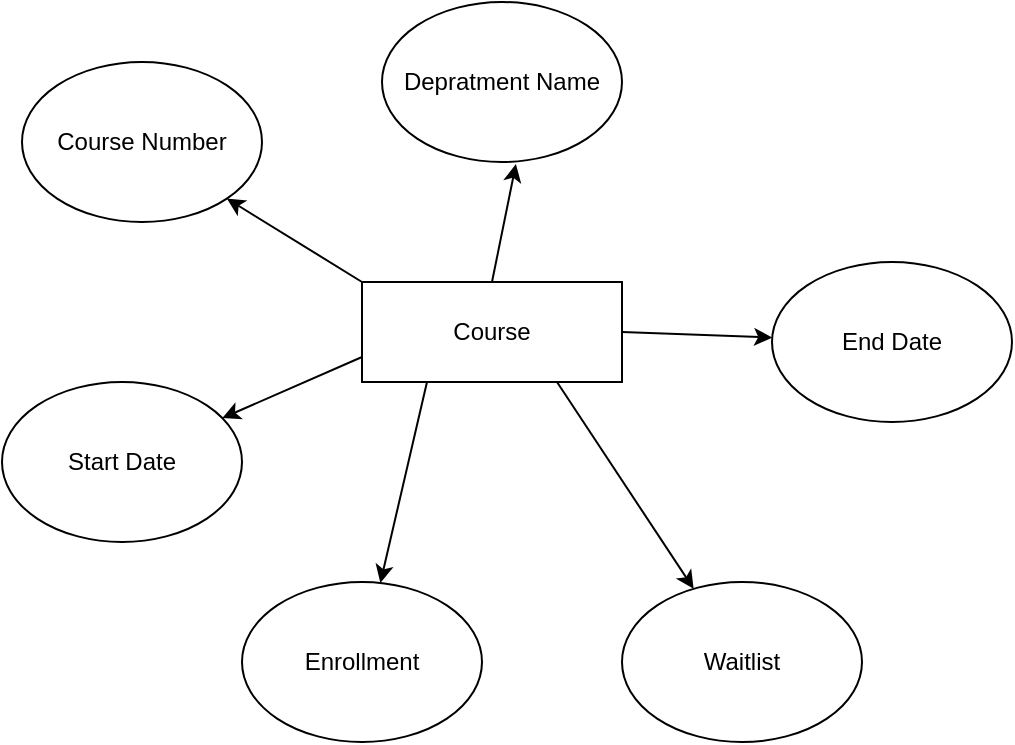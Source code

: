 <mxfile>
    <diagram id="FbV0iA0UET-_dGdljsUM" name="Page-1">
        <mxGraphModel dx="507" dy="569" grid="1" gridSize="10" guides="1" tooltips="1" connect="1" arrows="1" fold="1" page="1" pageScale="1" pageWidth="850" pageHeight="1100" math="0" shadow="0">
            <root>
                <mxCell id="0"/>
                <mxCell id="1" parent="0"/>
                <mxCell id="9" style="edgeStyle=none;html=1;exitX=0.5;exitY=0;exitDx=0;exitDy=0;entryX=0.558;entryY=1.013;entryDx=0;entryDy=0;entryPerimeter=0;" edge="1" parent="1" source="2" target="3">
                    <mxGeometry relative="1" as="geometry"/>
                </mxCell>
                <mxCell id="11" style="edgeStyle=none;html=1;exitX=0;exitY=0;exitDx=0;exitDy=0;entryX=1;entryY=1;entryDx=0;entryDy=0;" edge="1" parent="1" source="2" target="4">
                    <mxGeometry relative="1" as="geometry"/>
                </mxCell>
                <mxCell id="12" style="edgeStyle=none;html=1;exitX=0;exitY=0.75;exitDx=0;exitDy=0;" edge="1" parent="1" source="2" target="5">
                    <mxGeometry relative="1" as="geometry"/>
                </mxCell>
                <mxCell id="13" style="edgeStyle=none;html=1;exitX=0.25;exitY=1;exitDx=0;exitDy=0;" edge="1" parent="1" source="2" target="7">
                    <mxGeometry relative="1" as="geometry"/>
                </mxCell>
                <mxCell id="14" style="edgeStyle=none;html=1;exitX=0.75;exitY=1;exitDx=0;exitDy=0;" edge="1" parent="1" source="2" target="6">
                    <mxGeometry relative="1" as="geometry"/>
                </mxCell>
                <mxCell id="15" style="edgeStyle=none;html=1;exitX=1;exitY=0.5;exitDx=0;exitDy=0;" edge="1" parent="1" source="2" target="8">
                    <mxGeometry relative="1" as="geometry"/>
                </mxCell>
                <mxCell id="2" value="Course" style="rounded=0;whiteSpace=wrap;html=1;" vertex="1" parent="1">
                    <mxGeometry x="220" y="250" width="130" height="50" as="geometry"/>
                </mxCell>
                <mxCell id="3" value="Depratment Name" style="ellipse;whiteSpace=wrap;html=1;" vertex="1" parent="1">
                    <mxGeometry x="230" y="110" width="120" height="80" as="geometry"/>
                </mxCell>
                <mxCell id="4" value="Course Number" style="ellipse;whiteSpace=wrap;html=1;" vertex="1" parent="1">
                    <mxGeometry x="50" y="140" width="120" height="80" as="geometry"/>
                </mxCell>
                <mxCell id="5" value="Start Date" style="ellipse;whiteSpace=wrap;html=1;" vertex="1" parent="1">
                    <mxGeometry x="40" y="300" width="120" height="80" as="geometry"/>
                </mxCell>
                <mxCell id="6" value="Waitlist" style="ellipse;whiteSpace=wrap;html=1;" vertex="1" parent="1">
                    <mxGeometry x="350" y="400" width="120" height="80" as="geometry"/>
                </mxCell>
                <mxCell id="7" value="Enrollment" style="ellipse;whiteSpace=wrap;html=1;" vertex="1" parent="1">
                    <mxGeometry x="160" y="400" width="120" height="80" as="geometry"/>
                </mxCell>
                <mxCell id="8" value="End Date" style="ellipse;whiteSpace=wrap;html=1;" vertex="1" parent="1">
                    <mxGeometry x="425" y="240" width="120" height="80" as="geometry"/>
                </mxCell>
            </root>
        </mxGraphModel>
    </diagram>
</mxfile>